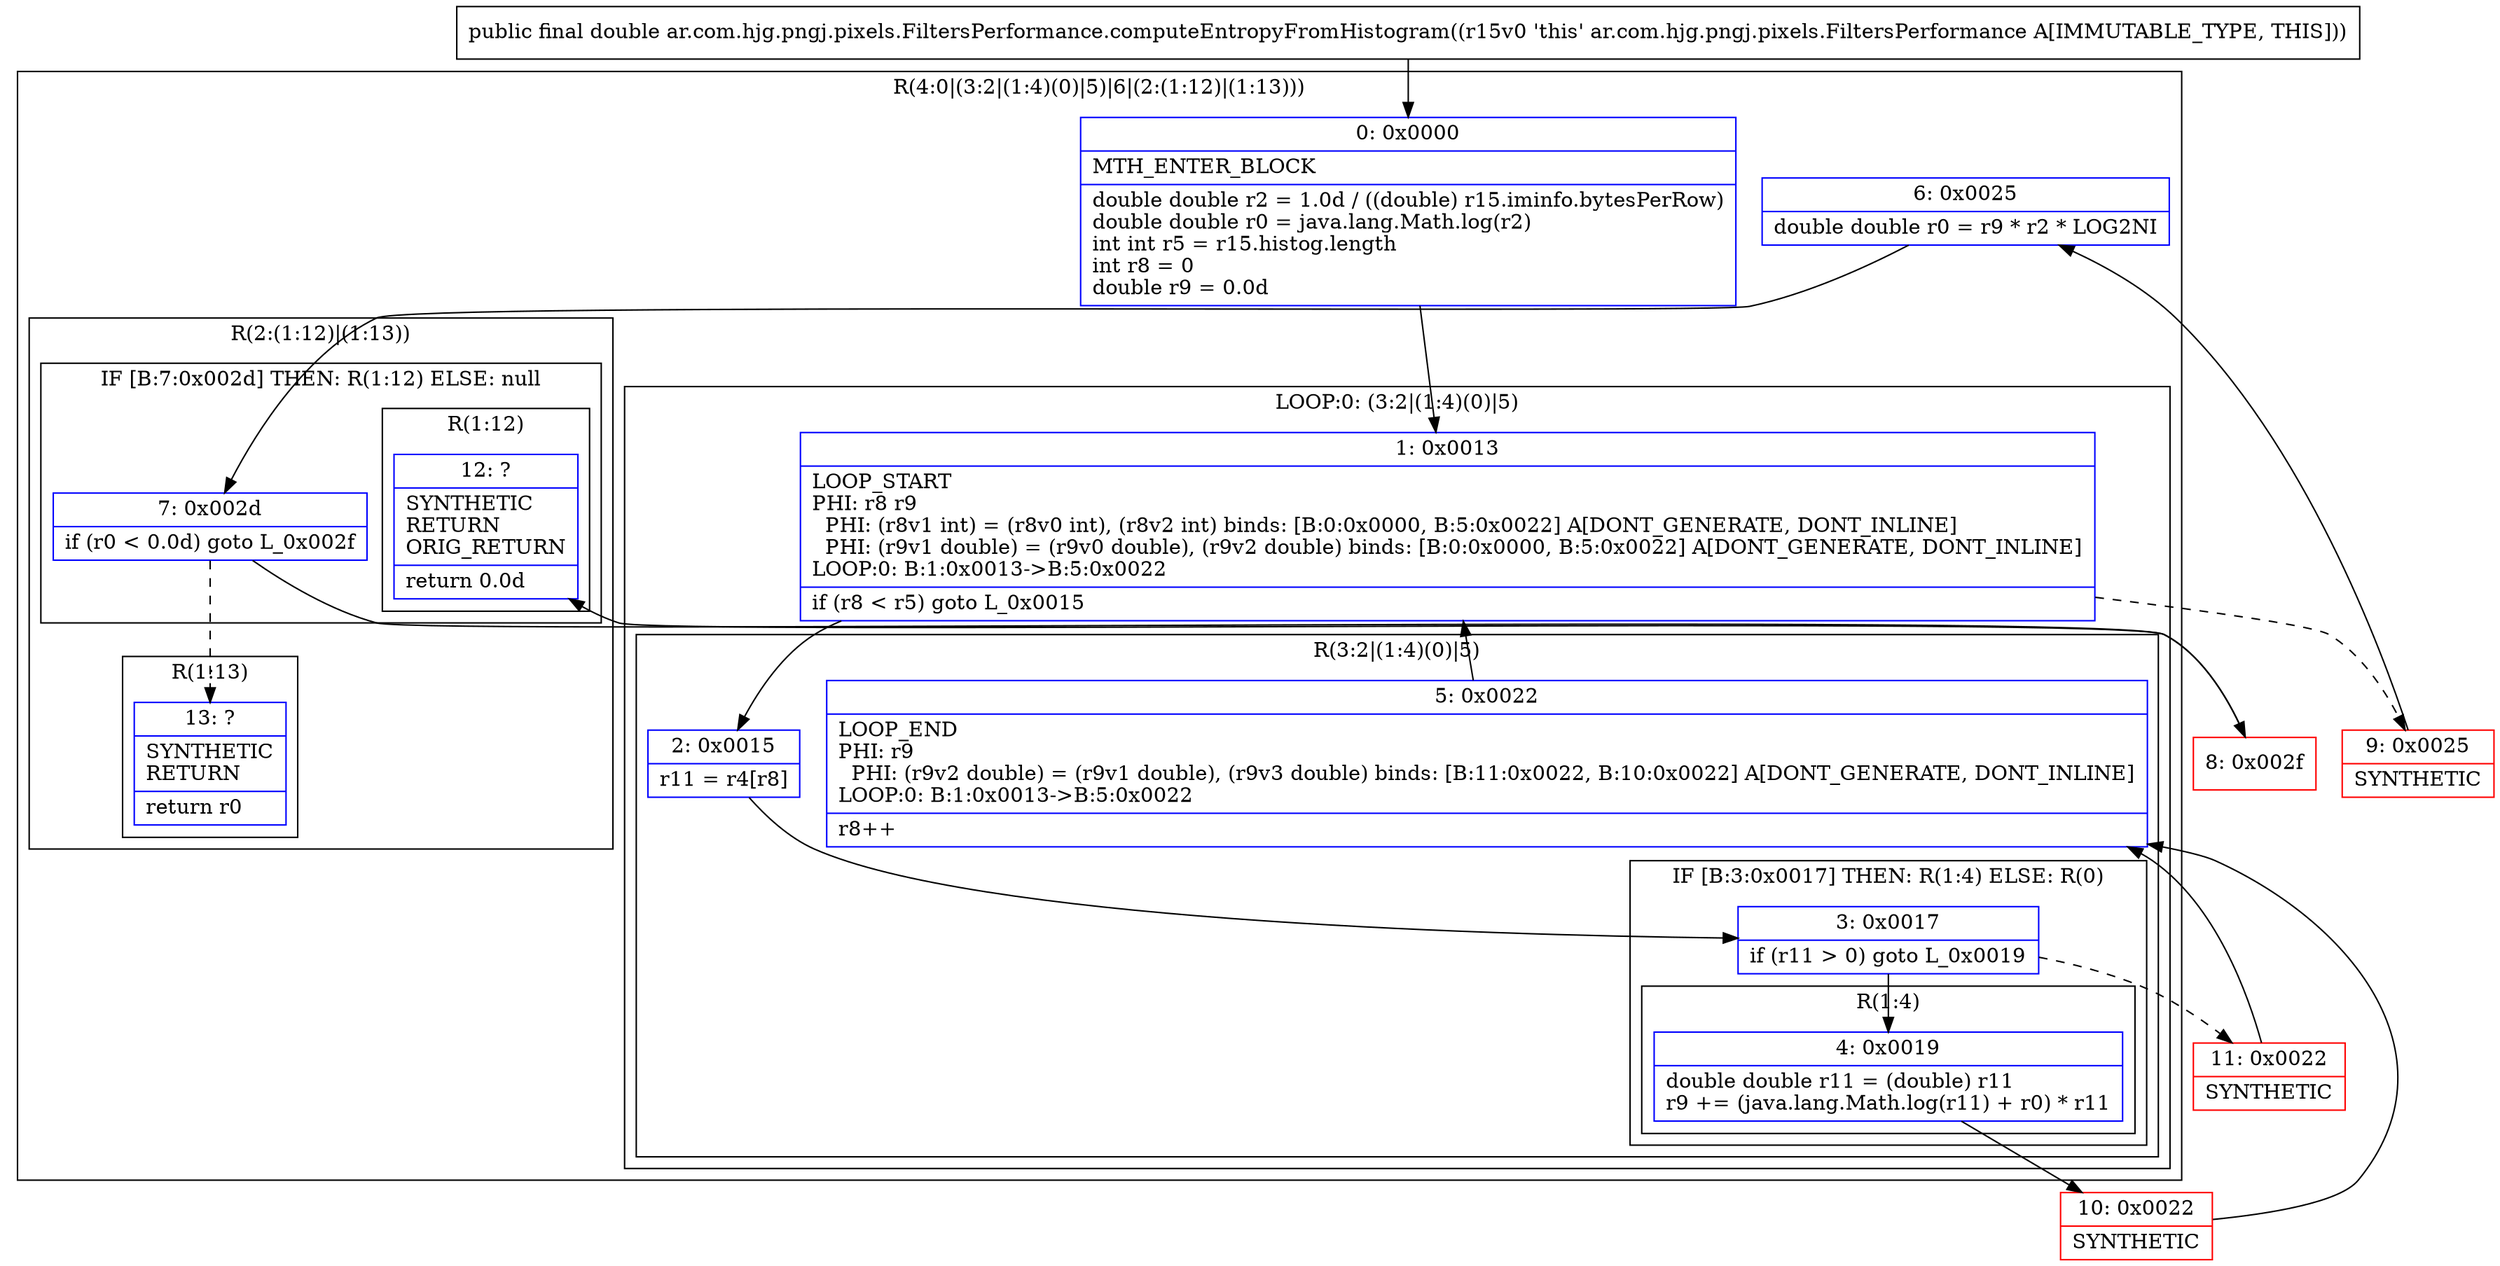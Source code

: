 digraph "CFG forar.com.hjg.pngj.pixels.FiltersPerformance.computeEntropyFromHistogram()D" {
subgraph cluster_Region_255170855 {
label = "R(4:0|(3:2|(1:4)(0)|5)|6|(2:(1:12)|(1:13)))";
node [shape=record,color=blue];
Node_0 [shape=record,label="{0\:\ 0x0000|MTH_ENTER_BLOCK\l|double double r2 = 1.0d \/ ((double) r15.iminfo.bytesPerRow)\ldouble double r0 = java.lang.Math.log(r2)\lint int r5 = r15.histog.length\lint r8 = 0\ldouble r9 = 0.0d\l}"];
subgraph cluster_LoopRegion_1114440605 {
label = "LOOP:0: (3:2|(1:4)(0)|5)";
node [shape=record,color=blue];
Node_1 [shape=record,label="{1\:\ 0x0013|LOOP_START\lPHI: r8 r9 \l  PHI: (r8v1 int) = (r8v0 int), (r8v2 int) binds: [B:0:0x0000, B:5:0x0022] A[DONT_GENERATE, DONT_INLINE]\l  PHI: (r9v1 double) = (r9v0 double), (r9v2 double) binds: [B:0:0x0000, B:5:0x0022] A[DONT_GENERATE, DONT_INLINE]\lLOOP:0: B:1:0x0013\-\>B:5:0x0022\l|if (r8 \< r5) goto L_0x0015\l}"];
subgraph cluster_Region_1141535320 {
label = "R(3:2|(1:4)(0)|5)";
node [shape=record,color=blue];
Node_2 [shape=record,label="{2\:\ 0x0015|r11 = r4[r8]\l}"];
subgraph cluster_IfRegion_1144995657 {
label = "IF [B:3:0x0017] THEN: R(1:4) ELSE: R(0)";
node [shape=record,color=blue];
Node_3 [shape=record,label="{3\:\ 0x0017|if (r11 \> 0) goto L_0x0019\l}"];
subgraph cluster_Region_940335160 {
label = "R(1:4)";
node [shape=record,color=blue];
Node_4 [shape=record,label="{4\:\ 0x0019|double double r11 = (double) r11\lr9 += (java.lang.Math.log(r11) + r0) * r11\l}"];
}
subgraph cluster_Region_940291494 {
label = "R(0)";
node [shape=record,color=blue];
}
}
Node_5 [shape=record,label="{5\:\ 0x0022|LOOP_END\lPHI: r9 \l  PHI: (r9v2 double) = (r9v1 double), (r9v3 double) binds: [B:11:0x0022, B:10:0x0022] A[DONT_GENERATE, DONT_INLINE]\lLOOP:0: B:1:0x0013\-\>B:5:0x0022\l|r8++\l}"];
}
}
Node_6 [shape=record,label="{6\:\ 0x0025|double double r0 = r9 * r2 * LOG2NI\l}"];
subgraph cluster_Region_1324214200 {
label = "R(2:(1:12)|(1:13))";
node [shape=record,color=blue];
subgraph cluster_IfRegion_1575089105 {
label = "IF [B:7:0x002d] THEN: R(1:12) ELSE: null";
node [shape=record,color=blue];
Node_7 [shape=record,label="{7\:\ 0x002d|if (r0 \< 0.0d) goto L_0x002f\l}"];
subgraph cluster_Region_1689674771 {
label = "R(1:12)";
node [shape=record,color=blue];
Node_12 [shape=record,label="{12\:\ ?|SYNTHETIC\lRETURN\lORIG_RETURN\l|return 0.0d\l}"];
}
}
subgraph cluster_Region_2126423531 {
label = "R(1:13)";
node [shape=record,color=blue];
Node_13 [shape=record,label="{13\:\ ?|SYNTHETIC\lRETURN\l|return r0\l}"];
}
}
}
Node_8 [shape=record,color=red,label="{8\:\ 0x002f}"];
Node_9 [shape=record,color=red,label="{9\:\ 0x0025|SYNTHETIC\l}"];
Node_10 [shape=record,color=red,label="{10\:\ 0x0022|SYNTHETIC\l}"];
Node_11 [shape=record,color=red,label="{11\:\ 0x0022|SYNTHETIC\l}"];
MethodNode[shape=record,label="{public final double ar.com.hjg.pngj.pixels.FiltersPerformance.computeEntropyFromHistogram((r15v0 'this' ar.com.hjg.pngj.pixels.FiltersPerformance A[IMMUTABLE_TYPE, THIS])) }"];
MethodNode -> Node_0;
Node_0 -> Node_1;
Node_1 -> Node_2;
Node_1 -> Node_9[style=dashed];
Node_2 -> Node_3;
Node_3 -> Node_4;
Node_3 -> Node_11[style=dashed];
Node_4 -> Node_10;
Node_5 -> Node_1;
Node_6 -> Node_7;
Node_7 -> Node_8;
Node_7 -> Node_13[style=dashed];
Node_8 -> Node_12;
Node_9 -> Node_6;
Node_10 -> Node_5;
Node_11 -> Node_5;
}

